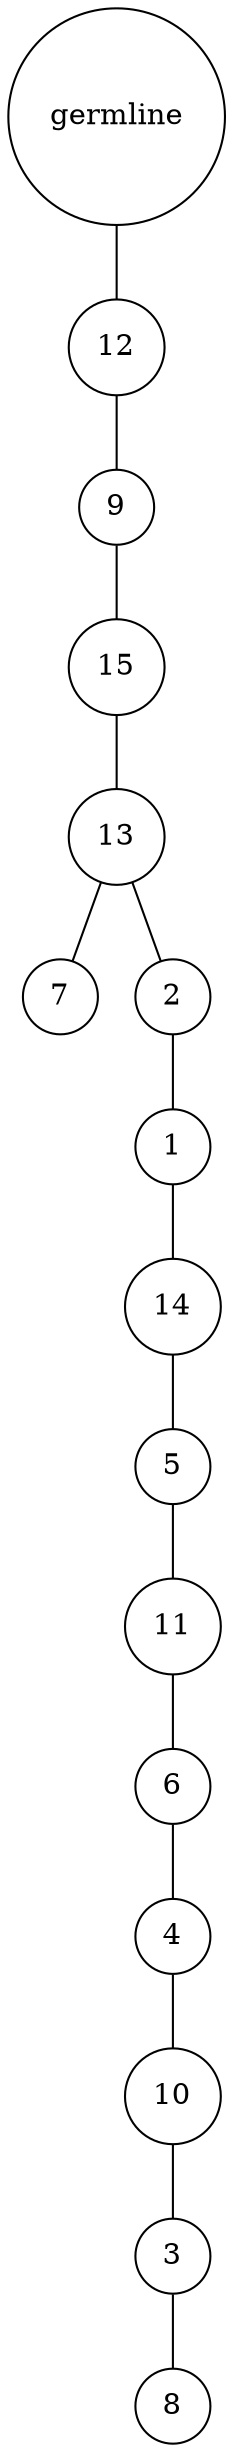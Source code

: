 graph {
	rankdir=UD;
	splines=line;
	node [shape=circle]
	"0x7f91f587ce50" [label="germline"];
	"0x7f91f587ce80" [label="12"];
	"0x7f91f587ce50" -- "0x7f91f587ce80" ;
	"0x7f91f587ceb0" [label="9"];
	"0x7f91f587ce80" -- "0x7f91f587ceb0" ;
	"0x7f91f587cee0" [label="15"];
	"0x7f91f587ceb0" -- "0x7f91f587cee0" ;
	"0x7f91f587cf10" [label="13"];
	"0x7f91f587cee0" -- "0x7f91f587cf10" ;
	"0x7f91f587cf40" [label="7"];
	"0x7f91f587cf10" -- "0x7f91f587cf40" ;
	"0x7f91f587cf70" [label="2"];
	"0x7f91f587cf10" -- "0x7f91f587cf70" ;
	"0x7f91f587cfa0" [label="1"];
	"0x7f91f587cf70" -- "0x7f91f587cfa0" ;
	"0x7f91f587cfd0" [label="14"];
	"0x7f91f587cfa0" -- "0x7f91f587cfd0" ;
	"0x7f9220486040" [label="5"];
	"0x7f91f587cfd0" -- "0x7f9220486040" ;
	"0x7f9220486070" [label="11"];
	"0x7f9220486040" -- "0x7f9220486070" ;
	"0x7f92204860a0" [label="6"];
	"0x7f9220486070" -- "0x7f92204860a0" ;
	"0x7f92204860d0" [label="4"];
	"0x7f92204860a0" -- "0x7f92204860d0" ;
	"0x7f9220486100" [label="10"];
	"0x7f92204860d0" -- "0x7f9220486100" ;
	"0x7f9220486130" [label="3"];
	"0x7f9220486100" -- "0x7f9220486130" ;
	"0x7f9220486160" [label="8"];
	"0x7f9220486130" -- "0x7f9220486160" ;
}
